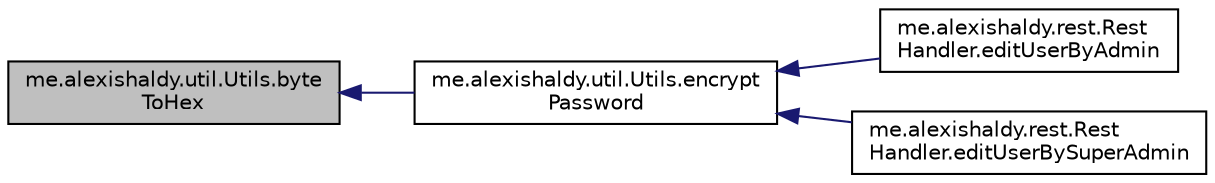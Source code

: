 digraph "me.alexishaldy.util.Utils.byteToHex"
{
  edge [fontname="Helvetica",fontsize="10",labelfontname="Helvetica",labelfontsize="10"];
  node [fontname="Helvetica",fontsize="10",shape=record];
  rankdir="LR";
  Node1 [label="me.alexishaldy.util.Utils.byte\lToHex",height=0.2,width=0.4,color="black", fillcolor="grey75", style="filled", fontcolor="black"];
  Node1 -> Node2 [dir="back",color="midnightblue",fontsize="10",style="solid",fontname="Helvetica"];
  Node2 [label="me.alexishaldy.util.Utils.encrypt\lPassword",height=0.2,width=0.4,color="black", fillcolor="white", style="filled",URL="$classme_1_1alexishaldy_1_1util_1_1_utils.html#a444e751123f6af89239d7eed7b7cdccd"];
  Node2 -> Node3 [dir="back",color="midnightblue",fontsize="10",style="solid",fontname="Helvetica"];
  Node3 [label="me.alexishaldy.rest.Rest\lHandler.editUserByAdmin",height=0.2,width=0.4,color="black", fillcolor="white", style="filled",URL="$classme_1_1alexishaldy_1_1rest_1_1_rest_handler.html#a5f8d328c53b9ac9054c87acea72de4a8"];
  Node2 -> Node4 [dir="back",color="midnightblue",fontsize="10",style="solid",fontname="Helvetica"];
  Node4 [label="me.alexishaldy.rest.Rest\lHandler.editUserBySuperAdmin",height=0.2,width=0.4,color="black", fillcolor="white", style="filled",URL="$classme_1_1alexishaldy_1_1rest_1_1_rest_handler.html#ad036da809f1a7d3f6f647ff4825b8fc7"];
}
